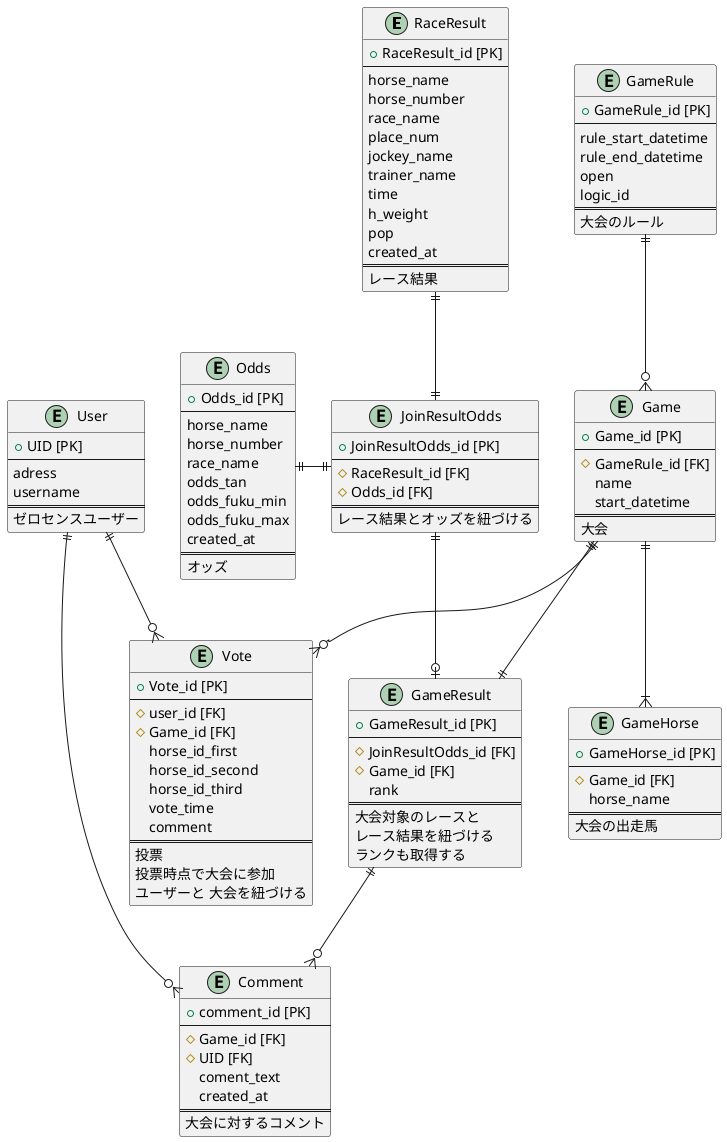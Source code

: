 @startuml zerosense

entity "RaceResult" as RaceResult {
  + RaceResult_id [PK]
  --
  horse_name
  horse_number
  race_name
  place_num
  jockey_name
  trainer_name
  time
  h_weight
  pop
  created_at
  ==
  レース結果
}

entity "Odds" as Odds {
  + Odds_id [PK]
  --
  horse_name
  horse_number
  race_name
  odds_tan
  odds_fuku_min
  odds_fuku_max
  created_at
  ==
  オッズ
}

entity "JoinResultOdds" as JoinResultOdds {
  + JoinResultOdds_id [PK]
  --
  # RaceResult_id [FK]
  # Odds_id [FK]
  ==
  レース結果とオッズを紐づける
}

entity User {
  + UID [PK]
  --
  adress 
  username
  ==
  ゼロセンスユーザー
}

entity Game {
  + Game_id [PK]
  --
  # GameRule_id [FK]
  name
  start_datetime
  ==
  大会
}

entity GameRule {
  + GameRule_id [PK]
  --
  rule_start_datetime
  rule_end_datetime
  open
  logic_id
  ==
  大会のルール
}

entity Vote {
  + Vote_id [PK]
  --
  # user_id [FK]
  # Game_id [FK]
  horse_id_first
  horse_id_second
  horse_id_third
  vote_time
  comment
  ==
  投票
  投票時点で大会に参加
  ユーザーと 大会を紐づける
}

entity GameResult{
  + GameResult_id [PK]
  --
  # JoinResultOdds_id [FK]
  # Game_id [FK]
  rank
  ==
  大会対象のレースと
  レース結果を紐づける
  ランクも取得する  
}

entity GameHorse {
  + GameHorse_id [PK]
  --
  # Game_id [FK]
  horse_name
  ==
  大会の出走馬
}

entity Comment {
  + comment_id [PK]
  --
  # Game_id [FK]
  # UID [FK]
  coment_text
  created_at
  ==
  大会に対するコメント
}

Game ||--|| GameResult
User ||--o{ Vote
Game ||--o{ Vote
Game ||--|{ GameHorse
User ||--o{ Comment
GameResult ||--o{ Comment
GameRule ||--o{ Game
RaceResult ||--|| JoinResultOdds
Odds ||-|| JoinResultOdds
JoinResultOdds ||--o|GameResult

@enduml

